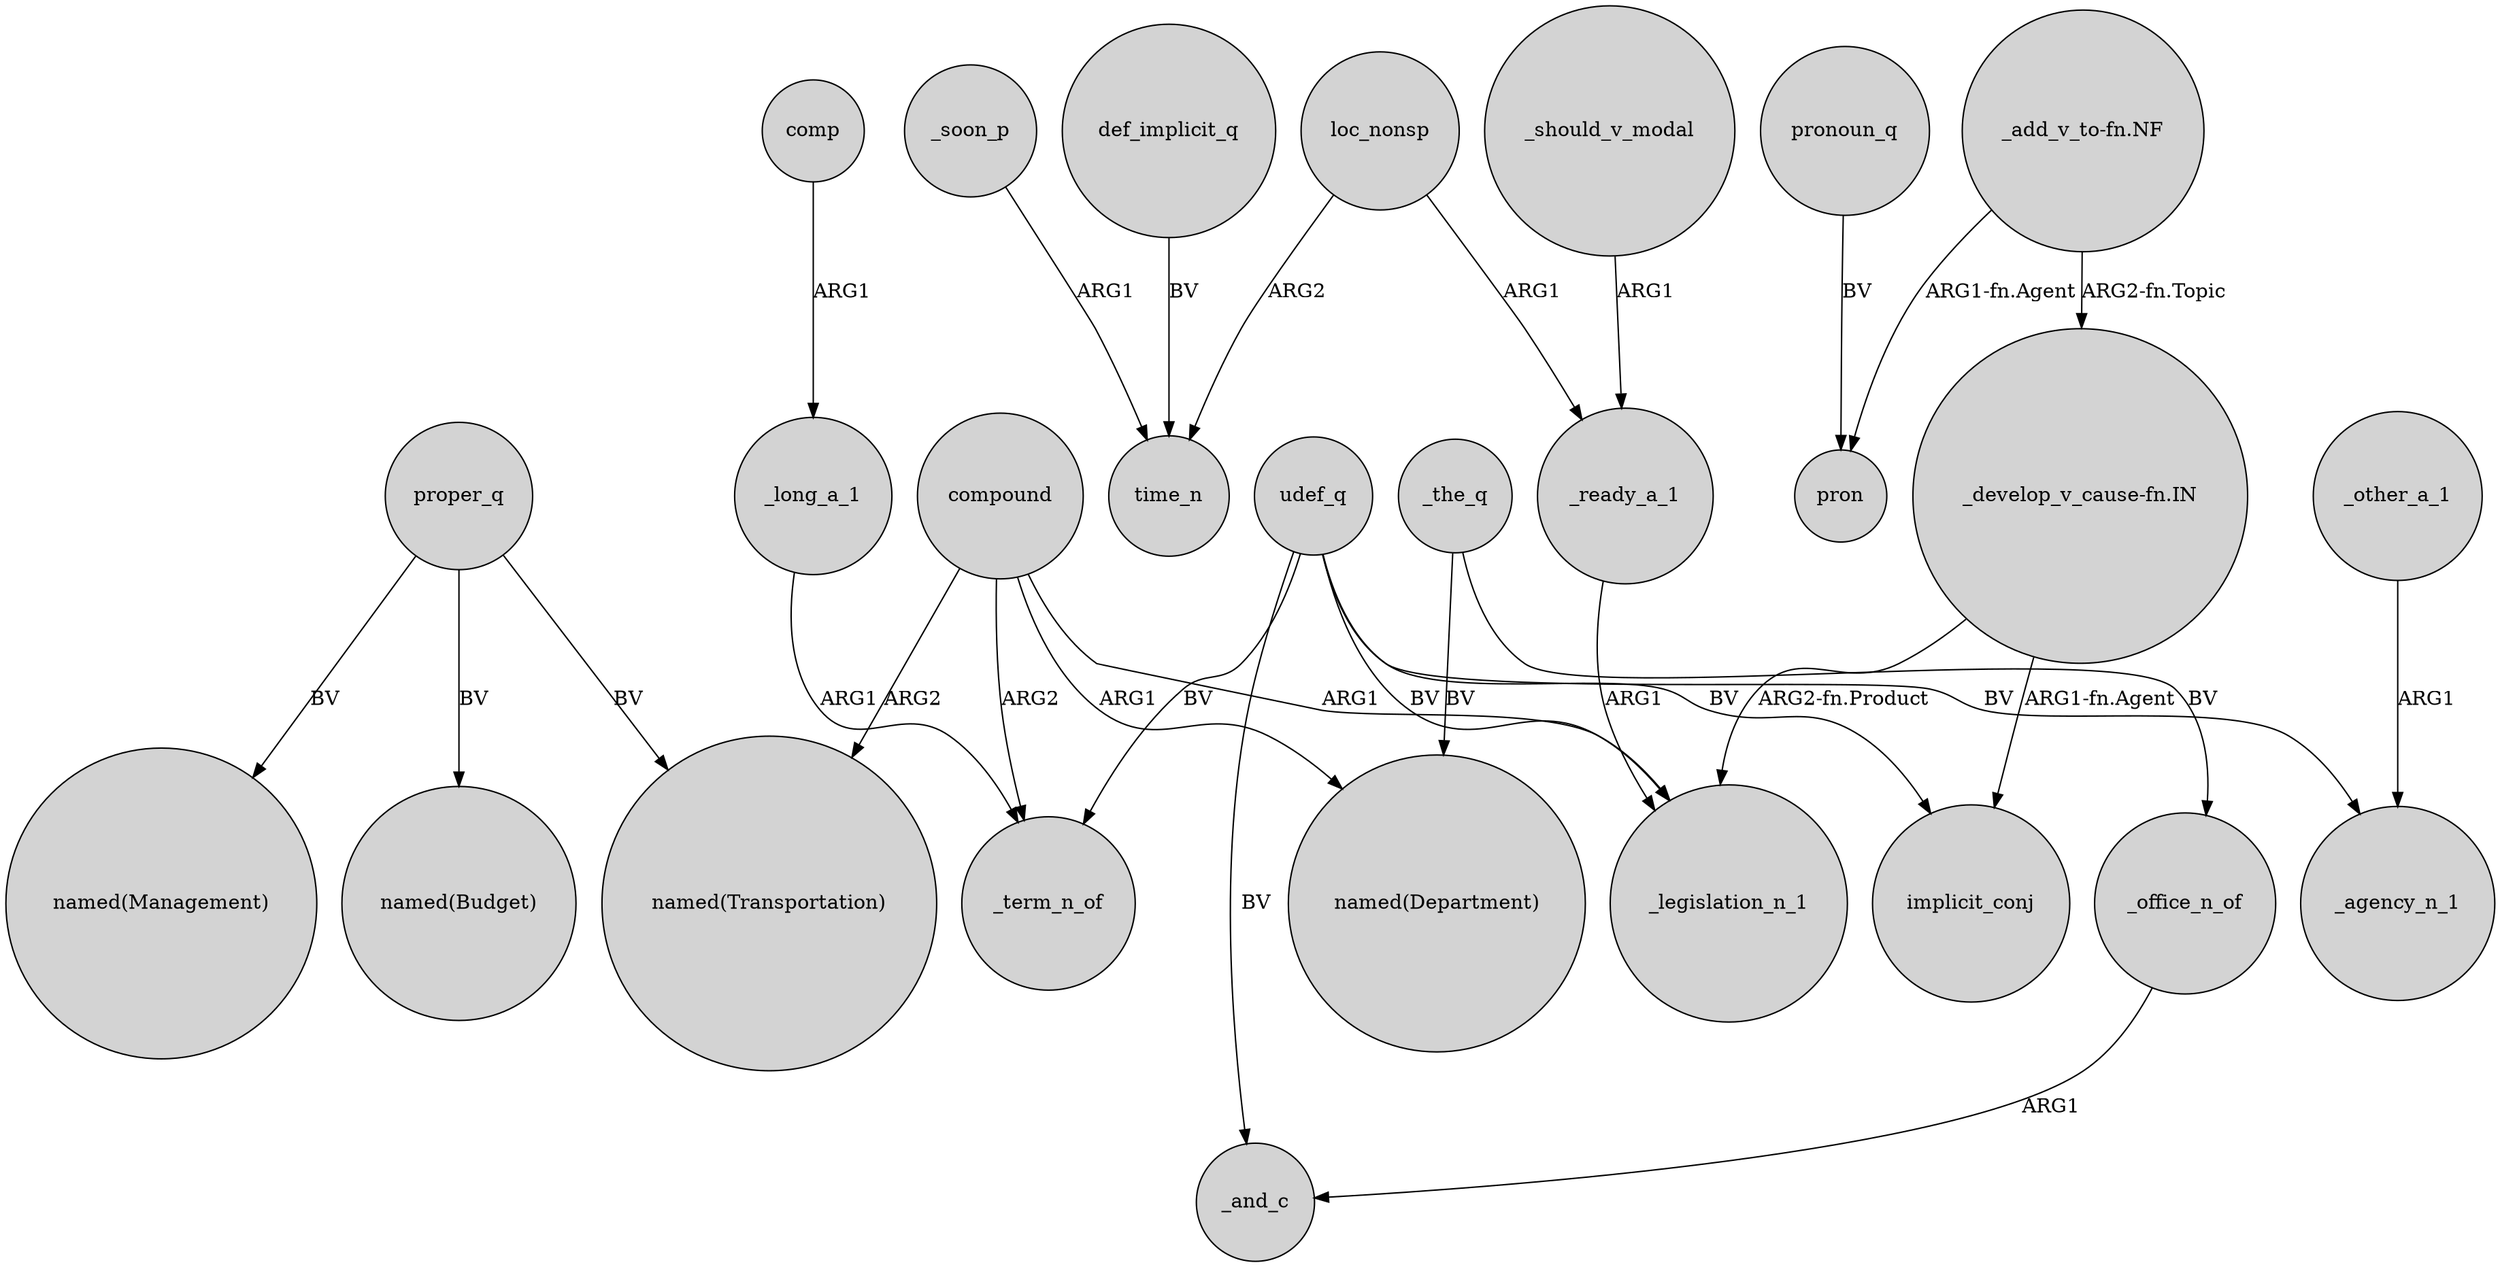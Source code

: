 digraph {
	node [shape=circle style=filled]
	proper_q -> "named(Transportation)" [label=BV]
	def_implicit_q -> time_n [label=BV]
	compound -> _term_n_of [label=ARG2]
	compound -> "named(Transportation)" [label=ARG2]
	proper_q -> "named(Management)" [label=BV]
	_ready_a_1 -> _legislation_n_1 [label=ARG1]
	_office_n_of -> _and_c [label=ARG1]
	udef_q -> implicit_conj [label=BV]
	_the_q -> _office_n_of [label=BV]
	loc_nonsp -> time_n [label=ARG2]
	pronoun_q -> pron [label=BV]
	"_develop_v_cause-fn.IN" -> _legislation_n_1 [label="ARG2-fn.Product"]
	udef_q -> _term_n_of [label=BV]
	"_add_v_to-fn.NF" -> "_develop_v_cause-fn.IN" [label="ARG2-fn.Topic"]
	_the_q -> "named(Department)" [label=BV]
	"_add_v_to-fn.NF" -> pron [label="ARG1-fn.Agent"]
	udef_q -> _agency_n_1 [label=BV]
	compound -> _legislation_n_1 [label=ARG1]
	_other_a_1 -> _agency_n_1 [label=ARG1]
	_long_a_1 -> _term_n_of [label=ARG1]
	proper_q -> "named(Budget)" [label=BV]
	udef_q -> _legislation_n_1 [label=BV]
	_soon_p -> time_n [label=ARG1]
	compound -> "named(Department)" [label=ARG1]
	udef_q -> _and_c [label=BV]
	_should_v_modal -> _ready_a_1 [label=ARG1]
	"_develop_v_cause-fn.IN" -> implicit_conj [label="ARG1-fn.Agent"]
	comp -> _long_a_1 [label=ARG1]
	loc_nonsp -> _ready_a_1 [label=ARG1]
}
